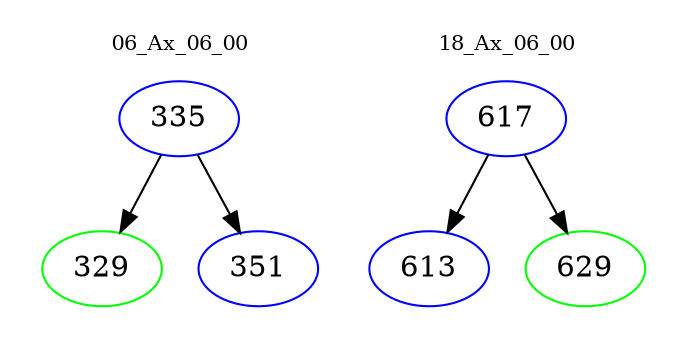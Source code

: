 digraph{
subgraph cluster_0 {
color = white
label = "06_Ax_06_00";
fontsize=10;
T0_335 [label="335", color="blue"]
T0_335 -> T0_329 [color="black"]
T0_329 [label="329", color="green"]
T0_335 -> T0_351 [color="black"]
T0_351 [label="351", color="blue"]
}
subgraph cluster_1 {
color = white
label = "18_Ax_06_00";
fontsize=10;
T1_617 [label="617", color="blue"]
T1_617 -> T1_613 [color="black"]
T1_613 [label="613", color="blue"]
T1_617 -> T1_629 [color="black"]
T1_629 [label="629", color="green"]
}
}
